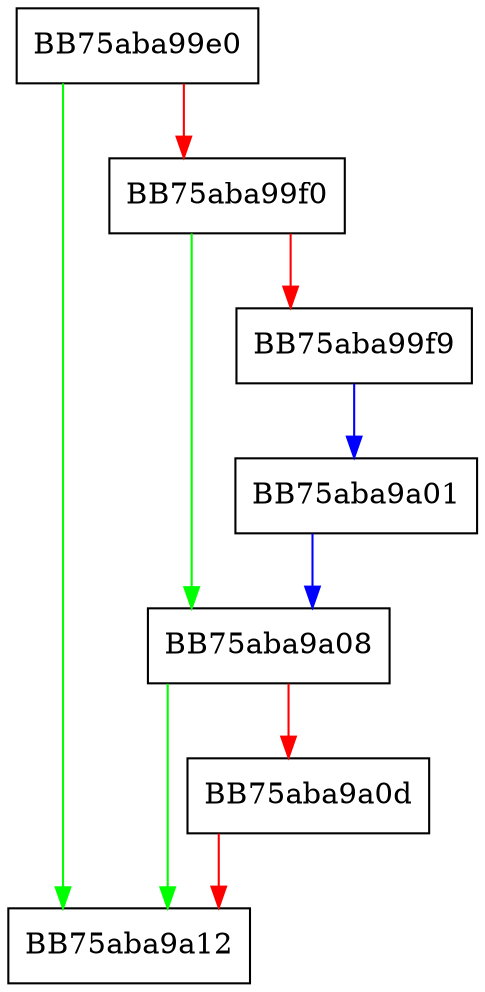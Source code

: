 digraph AtomicCounters_cleanup_module {
  node [shape="box"];
  graph [splines=ortho];
  BB75aba99e0 -> BB75aba9a12 [color="green"];
  BB75aba99e0 -> BB75aba99f0 [color="red"];
  BB75aba99f0 -> BB75aba9a08 [color="green"];
  BB75aba99f0 -> BB75aba99f9 [color="red"];
  BB75aba99f9 -> BB75aba9a01 [color="blue"];
  BB75aba9a01 -> BB75aba9a08 [color="blue"];
  BB75aba9a08 -> BB75aba9a12 [color="green"];
  BB75aba9a08 -> BB75aba9a0d [color="red"];
  BB75aba9a0d -> BB75aba9a12 [color="red"];
}